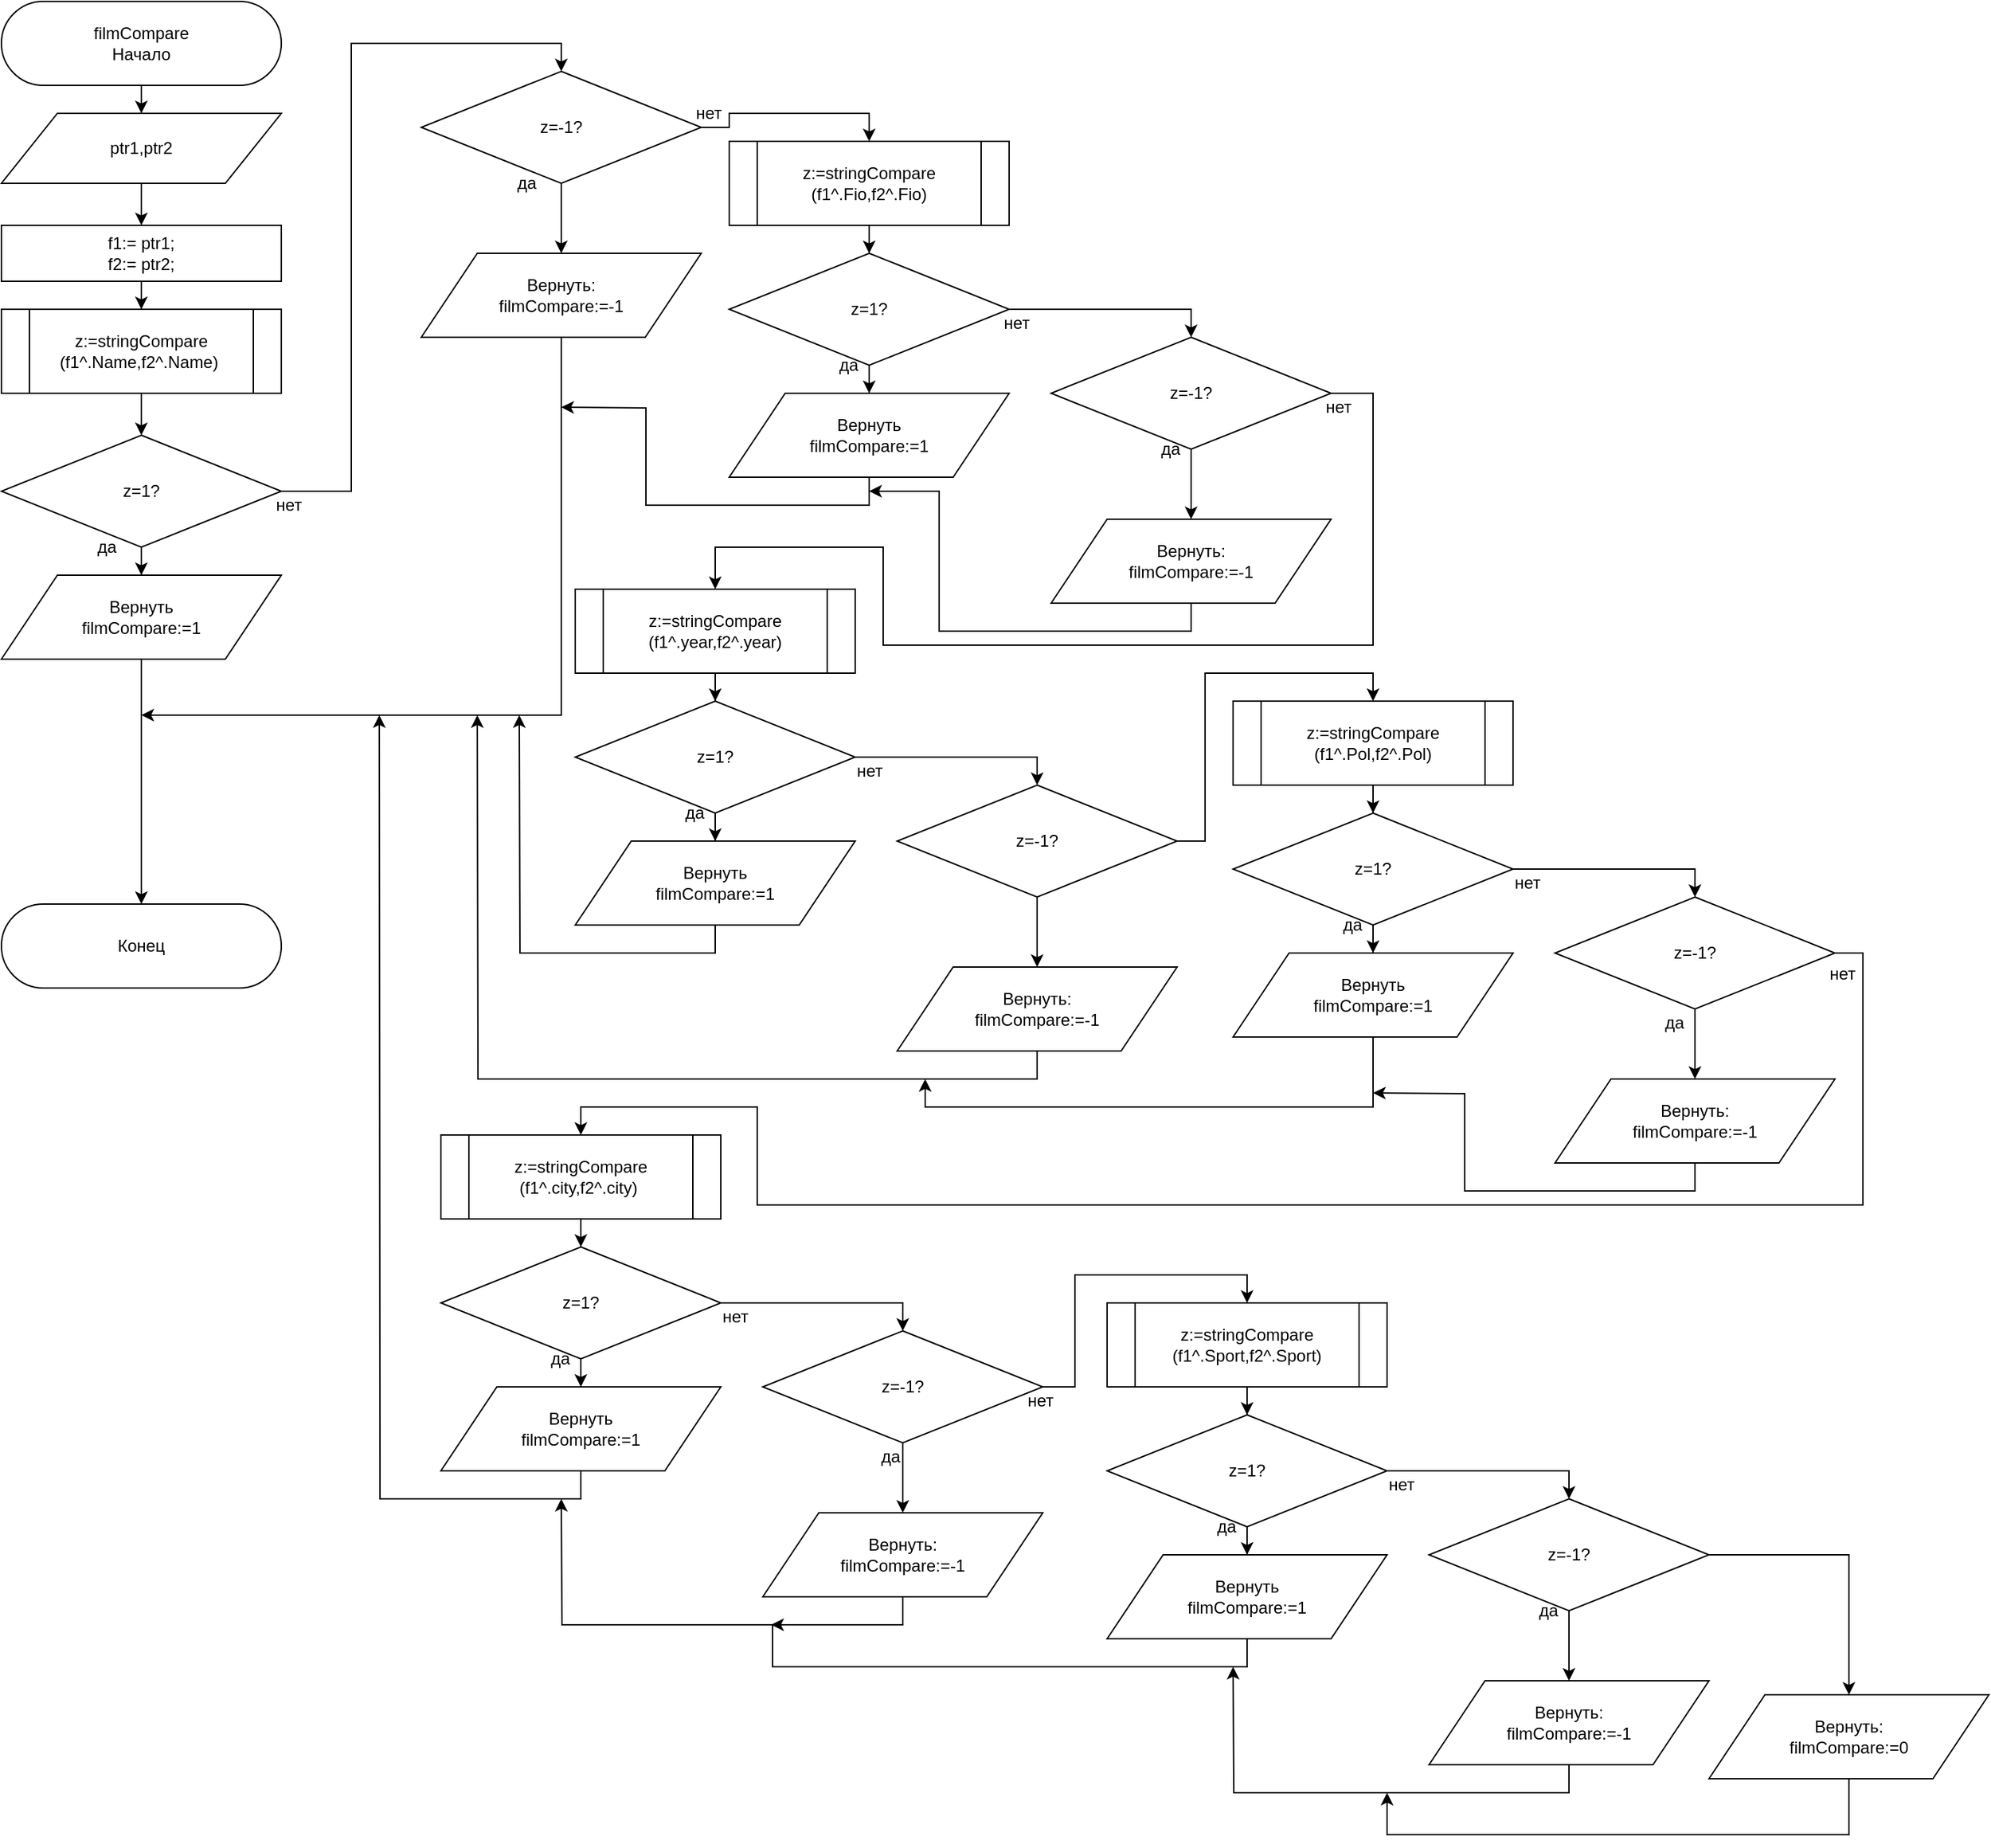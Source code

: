 <mxfile version="13.3.0"><diagram id="af2Rnwf34JvuG2i51SkC" name="Страница 1"><mxGraphModel dx="1374" dy="789" grid="1" gridSize="10" guides="1" tooltips="1" connect="1" arrows="1" fold="1" page="1" pageScale="1" pageWidth="827" pageHeight="1169" math="0" shadow="0"><root><mxCell id="0"/><mxCell id="1" parent="0"/><mxCell id="7DWT-q4n23zwbZ4vN3EC-3" style="edgeStyle=orthogonalEdgeStyle;rounded=0;orthogonalLoop=1;jettySize=auto;html=1;exitX=0.5;exitY=1;exitDx=0;exitDy=0;" edge="1" parent="1" source="7DWT-q4n23zwbZ4vN3EC-1" target="7DWT-q4n23zwbZ4vN3EC-2"><mxGeometry relative="1" as="geometry"/></mxCell><mxCell id="7DWT-q4n23zwbZ4vN3EC-1" value="filmCompare&lt;br&gt;Начало" style="rounded=1;whiteSpace=wrap;html=1;arcSize=50;" vertex="1" parent="1"><mxGeometry x="100" y="60" width="200" height="60" as="geometry"/></mxCell><mxCell id="7DWT-q4n23zwbZ4vN3EC-6" style="edgeStyle=orthogonalEdgeStyle;rounded=0;orthogonalLoop=1;jettySize=auto;html=1;exitX=0.5;exitY=1;exitDx=0;exitDy=0;" edge="1" parent="1" source="7DWT-q4n23zwbZ4vN3EC-2" target="7DWT-q4n23zwbZ4vN3EC-5"><mxGeometry relative="1" as="geometry"/></mxCell><mxCell id="7DWT-q4n23zwbZ4vN3EC-2" value="ptr1,ptr2" style="shape=parallelogram;perimeter=parallelogramPerimeter;whiteSpace=wrap;html=1;" vertex="1" parent="1"><mxGeometry x="100" y="140" width="200" height="50" as="geometry"/></mxCell><mxCell id="7DWT-q4n23zwbZ4vN3EC-9" style="edgeStyle=orthogonalEdgeStyle;rounded=0;orthogonalLoop=1;jettySize=auto;html=1;exitX=0.5;exitY=1;exitDx=0;exitDy=0;" edge="1" parent="1" source="7DWT-q4n23zwbZ4vN3EC-5" target="7DWT-q4n23zwbZ4vN3EC-8"><mxGeometry relative="1" as="geometry"/></mxCell><mxCell id="7DWT-q4n23zwbZ4vN3EC-5" value="&lt;div&gt;f1:= ptr1;&lt;/div&gt;&lt;div&gt;f2:= ptr2;&lt;/div&gt;" style="rounded=0;whiteSpace=wrap;html=1;" vertex="1" parent="1"><mxGeometry x="100" y="220" width="200" height="40" as="geometry"/></mxCell><mxCell id="7DWT-q4n23zwbZ4vN3EC-11" style="edgeStyle=orthogonalEdgeStyle;rounded=0;orthogonalLoop=1;jettySize=auto;html=1;exitX=0.5;exitY=1;exitDx=0;exitDy=0;" edge="1" parent="1" source="7DWT-q4n23zwbZ4vN3EC-8" target="7DWT-q4n23zwbZ4vN3EC-10"><mxGeometry relative="1" as="geometry"/></mxCell><mxCell id="7DWT-q4n23zwbZ4vN3EC-8" value="z:=stringCompare&lt;br&gt;(f1^.Name,f2^.Name)&amp;nbsp;" style="shape=process;whiteSpace=wrap;html=1;backgroundOutline=1;" vertex="1" parent="1"><mxGeometry x="100" y="280" width="200" height="60" as="geometry"/></mxCell><mxCell id="7DWT-q4n23zwbZ4vN3EC-13" style="edgeStyle=orthogonalEdgeStyle;rounded=0;orthogonalLoop=1;jettySize=auto;html=1;exitX=0.5;exitY=1;exitDx=0;exitDy=0;" edge="1" parent="1" source="7DWT-q4n23zwbZ4vN3EC-10" target="7DWT-q4n23zwbZ4vN3EC-12"><mxGeometry relative="1" as="geometry"/></mxCell><mxCell id="7DWT-q4n23zwbZ4vN3EC-15" style="edgeStyle=orthogonalEdgeStyle;rounded=0;orthogonalLoop=1;jettySize=auto;html=1;exitX=1;exitY=0.5;exitDx=0;exitDy=0;entryX=0.5;entryY=0;entryDx=0;entryDy=0;" edge="1" parent="1" source="7DWT-q4n23zwbZ4vN3EC-10" target="7DWT-q4n23zwbZ4vN3EC-14"><mxGeometry relative="1" as="geometry"/></mxCell><mxCell id="7DWT-q4n23zwbZ4vN3EC-10" value="z=1?" style="rhombus;whiteSpace=wrap;html=1;" vertex="1" parent="1"><mxGeometry x="100" y="370" width="200" height="80" as="geometry"/></mxCell><mxCell id="7DWT-q4n23zwbZ4vN3EC-43" style="edgeStyle=orthogonalEdgeStyle;rounded=0;orthogonalLoop=1;jettySize=auto;html=1;exitX=0.5;exitY=1;exitDx=0;exitDy=0;" edge="1" parent="1" source="7DWT-q4n23zwbZ4vN3EC-12" target="7DWT-q4n23zwbZ4vN3EC-42"><mxGeometry relative="1" as="geometry"/></mxCell><mxCell id="7DWT-q4n23zwbZ4vN3EC-12" value="Вернуть&lt;br&gt;filmCompare:=1" style="shape=parallelogram;perimeter=parallelogramPerimeter;whiteSpace=wrap;html=1;" vertex="1" parent="1"><mxGeometry x="100" y="470" width="200" height="60" as="geometry"/></mxCell><mxCell id="7DWT-q4n23zwbZ4vN3EC-17" style="edgeStyle=orthogonalEdgeStyle;rounded=0;orthogonalLoop=1;jettySize=auto;html=1;exitX=0.5;exitY=1;exitDx=0;exitDy=0;" edge="1" parent="1" source="7DWT-q4n23zwbZ4vN3EC-14" target="7DWT-q4n23zwbZ4vN3EC-16"><mxGeometry relative="1" as="geometry"/></mxCell><mxCell id="7DWT-q4n23zwbZ4vN3EC-32" style="edgeStyle=orthogonalEdgeStyle;rounded=0;orthogonalLoop=1;jettySize=auto;html=1;exitX=1;exitY=0.5;exitDx=0;exitDy=0;entryX=0.5;entryY=0;entryDx=0;entryDy=0;" edge="1" parent="1" source="7DWT-q4n23zwbZ4vN3EC-14" target="7DWT-q4n23zwbZ4vN3EC-30"><mxGeometry relative="1" as="geometry"/></mxCell><mxCell id="7DWT-q4n23zwbZ4vN3EC-14" value="z=-1?" style="rhombus;whiteSpace=wrap;html=1;" vertex="1" parent="1"><mxGeometry x="400" y="110" width="200" height="80" as="geometry"/></mxCell><mxCell id="7DWT-q4n23zwbZ4vN3EC-44" style="edgeStyle=orthogonalEdgeStyle;rounded=0;orthogonalLoop=1;jettySize=auto;html=1;exitX=0.5;exitY=1;exitDx=0;exitDy=0;" edge="1" parent="1" source="7DWT-q4n23zwbZ4vN3EC-16"><mxGeometry relative="1" as="geometry"><mxPoint x="200" y="570" as="targetPoint"/><Array as="points"><mxPoint x="500" y="570"/><mxPoint x="260" y="570"/></Array></mxGeometry></mxCell><mxCell id="7DWT-q4n23zwbZ4vN3EC-16" value="Вернуть:&lt;br&gt;filmCompare:=-1" style="shape=parallelogram;perimeter=parallelogramPerimeter;whiteSpace=wrap;html=1;" vertex="1" parent="1"><mxGeometry x="400" y="240" width="200" height="60" as="geometry"/></mxCell><mxCell id="7DWT-q4n23zwbZ4vN3EC-18" style="edgeStyle=orthogonalEdgeStyle;rounded=0;orthogonalLoop=1;jettySize=auto;html=1;exitX=0.5;exitY=1;exitDx=0;exitDy=0;" edge="1" parent="1" source="7DWT-q4n23zwbZ4vN3EC-19" target="7DWT-q4n23zwbZ4vN3EC-20"><mxGeometry relative="1" as="geometry"/></mxCell><mxCell id="7DWT-q4n23zwbZ4vN3EC-25" style="edgeStyle=orthogonalEdgeStyle;rounded=0;orthogonalLoop=1;jettySize=auto;html=1;exitX=1;exitY=0.5;exitDx=0;exitDy=0;entryX=0.5;entryY=0;entryDx=0;entryDy=0;" edge="1" parent="1" source="7DWT-q4n23zwbZ4vN3EC-19" target="7DWT-q4n23zwbZ4vN3EC-23"><mxGeometry relative="1" as="geometry"/></mxCell><mxCell id="7DWT-q4n23zwbZ4vN3EC-19" value="z=1?" style="rhombus;whiteSpace=wrap;html=1;" vertex="1" parent="1"><mxGeometry x="620" y="240" width="200" height="80" as="geometry"/></mxCell><mxCell id="7DWT-q4n23zwbZ4vN3EC-45" style="edgeStyle=orthogonalEdgeStyle;rounded=0;orthogonalLoop=1;jettySize=auto;html=1;exitX=0.5;exitY=1;exitDx=0;exitDy=0;" edge="1" parent="1" source="7DWT-q4n23zwbZ4vN3EC-20"><mxGeometry relative="1" as="geometry"><mxPoint x="500" y="350" as="targetPoint"/></mxGeometry></mxCell><mxCell id="7DWT-q4n23zwbZ4vN3EC-20" value="Вернуть&lt;br&gt;filmCompare:=1" style="shape=parallelogram;perimeter=parallelogramPerimeter;whiteSpace=wrap;html=1;" vertex="1" parent="1"><mxGeometry x="620" y="340" width="200" height="60" as="geometry"/></mxCell><mxCell id="7DWT-q4n23zwbZ4vN3EC-22" style="edgeStyle=orthogonalEdgeStyle;rounded=0;orthogonalLoop=1;jettySize=auto;html=1;exitX=0.5;exitY=1;exitDx=0;exitDy=0;" edge="1" parent="1" source="7DWT-q4n23zwbZ4vN3EC-23" target="7DWT-q4n23zwbZ4vN3EC-24"><mxGeometry relative="1" as="geometry"/></mxCell><mxCell id="7DWT-q4n23zwbZ4vN3EC-47" style="edgeStyle=orthogonalEdgeStyle;rounded=0;orthogonalLoop=1;jettySize=auto;html=1;exitX=1;exitY=0.5;exitDx=0;exitDy=0;entryX=0.5;entryY=0;entryDx=0;entryDy=0;" edge="1" parent="1" source="7DWT-q4n23zwbZ4vN3EC-23" target="7DWT-q4n23zwbZ4vN3EC-41"><mxGeometry relative="1" as="geometry"><Array as="points"><mxPoint x="1080" y="340"/><mxPoint x="1080" y="520"/><mxPoint x="730" y="520"/><mxPoint x="730" y="450"/><mxPoint x="610" y="450"/></Array></mxGeometry></mxCell><mxCell id="7DWT-q4n23zwbZ4vN3EC-23" value="z=-1?" style="rhombus;whiteSpace=wrap;html=1;" vertex="1" parent="1"><mxGeometry x="850" y="300" width="200" height="80" as="geometry"/></mxCell><mxCell id="7DWT-q4n23zwbZ4vN3EC-46" style="edgeStyle=orthogonalEdgeStyle;rounded=0;orthogonalLoop=1;jettySize=auto;html=1;exitX=0.5;exitY=1;exitDx=0;exitDy=0;" edge="1" parent="1" source="7DWT-q4n23zwbZ4vN3EC-24"><mxGeometry relative="1" as="geometry"><mxPoint x="720" y="410" as="targetPoint"/><Array as="points"><mxPoint x="950" y="510"/><mxPoint x="770" y="510"/><mxPoint x="770" y="410"/></Array></mxGeometry></mxCell><mxCell id="7DWT-q4n23zwbZ4vN3EC-24" value="Вернуть:&lt;br&gt;filmCompare:=-1" style="shape=parallelogram;perimeter=parallelogramPerimeter;whiteSpace=wrap;html=1;" vertex="1" parent="1"><mxGeometry x="850" y="430" width="200" height="60" as="geometry"/></mxCell><mxCell id="7DWT-q4n23zwbZ4vN3EC-31" style="edgeStyle=orthogonalEdgeStyle;rounded=0;orthogonalLoop=1;jettySize=auto;html=1;exitX=0.5;exitY=1;exitDx=0;exitDy=0;" edge="1" parent="1" source="7DWT-q4n23zwbZ4vN3EC-30" target="7DWT-q4n23zwbZ4vN3EC-19"><mxGeometry relative="1" as="geometry"/></mxCell><mxCell id="7DWT-q4n23zwbZ4vN3EC-30" value="z:=stringCompare&lt;br&gt;(f1^.Fio,f2^.Fio)" style="shape=process;whiteSpace=wrap;html=1;backgroundOutline=1;" vertex="1" parent="1"><mxGeometry x="620" y="160" width="200" height="60" as="geometry"/></mxCell><mxCell id="7DWT-q4n23zwbZ4vN3EC-33" style="edgeStyle=orthogonalEdgeStyle;rounded=0;orthogonalLoop=1;jettySize=auto;html=1;exitX=0.5;exitY=1;exitDx=0;exitDy=0;" edge="1" parent="1" source="7DWT-q4n23zwbZ4vN3EC-35" target="7DWT-q4n23zwbZ4vN3EC-36"><mxGeometry relative="1" as="geometry"/></mxCell><mxCell id="7DWT-q4n23zwbZ4vN3EC-34" style="edgeStyle=orthogonalEdgeStyle;rounded=0;orthogonalLoop=1;jettySize=auto;html=1;exitX=1;exitY=0.5;exitDx=0;exitDy=0;entryX=0.5;entryY=0;entryDx=0;entryDy=0;" edge="1" parent="1" source="7DWT-q4n23zwbZ4vN3EC-35" target="7DWT-q4n23zwbZ4vN3EC-38"><mxGeometry relative="1" as="geometry"/></mxCell><mxCell id="7DWT-q4n23zwbZ4vN3EC-35" value="z=1?" style="rhombus;whiteSpace=wrap;html=1;" vertex="1" parent="1"><mxGeometry x="510" y="560" width="200" height="80" as="geometry"/></mxCell><mxCell id="7DWT-q4n23zwbZ4vN3EC-56" style="edgeStyle=orthogonalEdgeStyle;rounded=0;orthogonalLoop=1;jettySize=auto;html=1;exitX=0.5;exitY=1;exitDx=0;exitDy=0;" edge="1" parent="1" source="7DWT-q4n23zwbZ4vN3EC-36"><mxGeometry relative="1" as="geometry"><mxPoint x="470" y="570" as="targetPoint"/></mxGeometry></mxCell><mxCell id="7DWT-q4n23zwbZ4vN3EC-36" value="Вернуть&lt;br&gt;filmCompare:=1" style="shape=parallelogram;perimeter=parallelogramPerimeter;whiteSpace=wrap;html=1;" vertex="1" parent="1"><mxGeometry x="510" y="660" width="200" height="60" as="geometry"/></mxCell><mxCell id="7DWT-q4n23zwbZ4vN3EC-37" style="edgeStyle=orthogonalEdgeStyle;rounded=0;orthogonalLoop=1;jettySize=auto;html=1;exitX=0.5;exitY=1;exitDx=0;exitDy=0;" edge="1" parent="1" source="7DWT-q4n23zwbZ4vN3EC-38" target="7DWT-q4n23zwbZ4vN3EC-39"><mxGeometry relative="1" as="geometry"/></mxCell><mxCell id="7DWT-q4n23zwbZ4vN3EC-72" style="edgeStyle=orthogonalEdgeStyle;rounded=0;orthogonalLoop=1;jettySize=auto;html=1;exitX=1;exitY=0.5;exitDx=0;exitDy=0;entryX=0.5;entryY=0;entryDx=0;entryDy=0;" edge="1" parent="1" source="7DWT-q4n23zwbZ4vN3EC-38" target="7DWT-q4n23zwbZ4vN3EC-69"><mxGeometry relative="1" as="geometry"/></mxCell><mxCell id="7DWT-q4n23zwbZ4vN3EC-38" value="z=-1?" style="rhombus;whiteSpace=wrap;html=1;" vertex="1" parent="1"><mxGeometry x="740" y="620" width="200" height="80" as="geometry"/></mxCell><mxCell id="7DWT-q4n23zwbZ4vN3EC-57" style="edgeStyle=orthogonalEdgeStyle;rounded=0;orthogonalLoop=1;jettySize=auto;html=1;exitX=0.5;exitY=1;exitDx=0;exitDy=0;" edge="1" parent="1" source="7DWT-q4n23zwbZ4vN3EC-39"><mxGeometry relative="1" as="geometry"><mxPoint x="440" y="570" as="targetPoint"/></mxGeometry></mxCell><mxCell id="7DWT-q4n23zwbZ4vN3EC-39" value="Вернуть:&lt;br&gt;filmCompare:=-1" style="shape=parallelogram;perimeter=parallelogramPerimeter;whiteSpace=wrap;html=1;" vertex="1" parent="1"><mxGeometry x="740" y="750" width="200" height="60" as="geometry"/></mxCell><mxCell id="7DWT-q4n23zwbZ4vN3EC-40" style="edgeStyle=orthogonalEdgeStyle;rounded=0;orthogonalLoop=1;jettySize=auto;html=1;exitX=0.5;exitY=1;exitDx=0;exitDy=0;" edge="1" parent="1" source="7DWT-q4n23zwbZ4vN3EC-41" target="7DWT-q4n23zwbZ4vN3EC-35"><mxGeometry relative="1" as="geometry"/></mxCell><mxCell id="7DWT-q4n23zwbZ4vN3EC-41" value="z:=stringCompare&lt;br&gt;(f1^.year,f2^.year)" style="shape=process;whiteSpace=wrap;html=1;backgroundOutline=1;" vertex="1" parent="1"><mxGeometry x="510" y="480" width="200" height="60" as="geometry"/></mxCell><mxCell id="7DWT-q4n23zwbZ4vN3EC-42" value="Конец" style="rounded=1;whiteSpace=wrap;html=1;arcSize=50;" vertex="1" parent="1"><mxGeometry x="100" y="705" width="200" height="60" as="geometry"/></mxCell><mxCell id="7DWT-q4n23zwbZ4vN3EC-48" value="да" style="text;html=1;align=center;verticalAlign=middle;resizable=0;points=[];autosize=1;" vertex="1" parent="1"><mxGeometry x="160" y="440" width="30" height="20" as="geometry"/></mxCell><mxCell id="7DWT-q4n23zwbZ4vN3EC-49" value="нет" style="text;html=1;align=center;verticalAlign=middle;resizable=0;points=[];autosize=1;" vertex="1" parent="1"><mxGeometry x="290" y="410" width="30" height="20" as="geometry"/></mxCell><mxCell id="7DWT-q4n23zwbZ4vN3EC-50" value="да" style="text;html=1;align=center;verticalAlign=middle;resizable=0;points=[];autosize=1;" vertex="1" parent="1"><mxGeometry x="460" y="180" width="30" height="20" as="geometry"/></mxCell><mxCell id="7DWT-q4n23zwbZ4vN3EC-51" value="нет" style="text;html=1;align=center;verticalAlign=middle;resizable=0;points=[];autosize=1;" vertex="1" parent="1"><mxGeometry x="590" y="130" width="30" height="20" as="geometry"/></mxCell><mxCell id="7DWT-q4n23zwbZ4vN3EC-52" value="да" style="text;html=1;align=center;verticalAlign=middle;resizable=0;points=[];autosize=1;" vertex="1" parent="1"><mxGeometry x="690" y="310" width="30" height="20" as="geometry"/></mxCell><mxCell id="7DWT-q4n23zwbZ4vN3EC-53" value="нет" style="text;html=1;align=center;verticalAlign=middle;resizable=0;points=[];autosize=1;" vertex="1" parent="1"><mxGeometry x="810" y="280" width="30" height="20" as="geometry"/></mxCell><mxCell id="7DWT-q4n23zwbZ4vN3EC-54" value="нет" style="text;html=1;align=center;verticalAlign=middle;resizable=0;points=[];autosize=1;" vertex="1" parent="1"><mxGeometry x="1040" y="340" width="30" height="20" as="geometry"/></mxCell><mxCell id="7DWT-q4n23zwbZ4vN3EC-55" value="да" style="text;html=1;align=center;verticalAlign=middle;resizable=0;points=[];autosize=1;" vertex="1" parent="1"><mxGeometry x="920" y="370" width="30" height="20" as="geometry"/></mxCell><mxCell id="7DWT-q4n23zwbZ4vN3EC-59" value="да" style="text;html=1;align=center;verticalAlign=middle;resizable=0;points=[];autosize=1;" vertex="1" parent="1"><mxGeometry x="580" y="630" width="30" height="20" as="geometry"/></mxCell><mxCell id="7DWT-q4n23zwbZ4vN3EC-60" value="нет" style="text;html=1;align=center;verticalAlign=middle;resizable=0;points=[];autosize=1;" vertex="1" parent="1"><mxGeometry x="705" y="600" width="30" height="20" as="geometry"/></mxCell><mxCell id="7DWT-q4n23zwbZ4vN3EC-61" style="edgeStyle=orthogonalEdgeStyle;rounded=0;orthogonalLoop=1;jettySize=auto;html=1;exitX=0.5;exitY=1;exitDx=0;exitDy=0;" edge="1" source="7DWT-q4n23zwbZ4vN3EC-63" target="7DWT-q4n23zwbZ4vN3EC-64" parent="1"><mxGeometry relative="1" as="geometry"/></mxCell><mxCell id="7DWT-q4n23zwbZ4vN3EC-62" style="edgeStyle=orthogonalEdgeStyle;rounded=0;orthogonalLoop=1;jettySize=auto;html=1;exitX=1;exitY=0.5;exitDx=0;exitDy=0;entryX=0.5;entryY=0;entryDx=0;entryDy=0;" edge="1" source="7DWT-q4n23zwbZ4vN3EC-63" target="7DWT-q4n23zwbZ4vN3EC-66" parent="1"><mxGeometry relative="1" as="geometry"/></mxCell><mxCell id="7DWT-q4n23zwbZ4vN3EC-63" value="z=1?" style="rhombus;whiteSpace=wrap;html=1;" vertex="1" parent="1"><mxGeometry x="980" y="640" width="200" height="80" as="geometry"/></mxCell><mxCell id="7DWT-q4n23zwbZ4vN3EC-73" style="edgeStyle=orthogonalEdgeStyle;rounded=0;orthogonalLoop=1;jettySize=auto;html=1;exitX=0.5;exitY=1;exitDx=0;exitDy=0;" edge="1" parent="1" source="7DWT-q4n23zwbZ4vN3EC-64"><mxGeometry relative="1" as="geometry"><mxPoint x="760" y="830" as="targetPoint"/><Array as="points"><mxPoint x="1080" y="850"/><mxPoint x="760" y="850"/></Array></mxGeometry></mxCell><mxCell id="7DWT-q4n23zwbZ4vN3EC-64" value="Вернуть&lt;br&gt;filmCompare:=1" style="shape=parallelogram;perimeter=parallelogramPerimeter;whiteSpace=wrap;html=1;" vertex="1" parent="1"><mxGeometry x="980" y="740" width="200" height="60" as="geometry"/></mxCell><mxCell id="7DWT-q4n23zwbZ4vN3EC-65" style="edgeStyle=orthogonalEdgeStyle;rounded=0;orthogonalLoop=1;jettySize=auto;html=1;exitX=0.5;exitY=1;exitDx=0;exitDy=0;" edge="1" source="7DWT-q4n23zwbZ4vN3EC-66" target="7DWT-q4n23zwbZ4vN3EC-67" parent="1"><mxGeometry relative="1" as="geometry"/></mxCell><mxCell id="7DWT-q4n23zwbZ4vN3EC-104" style="edgeStyle=orthogonalEdgeStyle;rounded=0;orthogonalLoop=1;jettySize=auto;html=1;exitX=1;exitY=0.5;exitDx=0;exitDy=0;entryX=0.5;entryY=0;entryDx=0;entryDy=0;" edge="1" parent="1" source="7DWT-q4n23zwbZ4vN3EC-66" target="7DWT-q4n23zwbZ4vN3EC-84"><mxGeometry relative="1" as="geometry"><Array as="points"><mxPoint x="1430" y="740"/><mxPoint x="1430" y="920"/><mxPoint x="640" y="920"/><mxPoint x="640" y="850"/><mxPoint x="514" y="850"/></Array></mxGeometry></mxCell><mxCell id="7DWT-q4n23zwbZ4vN3EC-66" value="z=-1?" style="rhombus;whiteSpace=wrap;html=1;" vertex="1" parent="1"><mxGeometry x="1210" y="700" width="200" height="80" as="geometry"/></mxCell><mxCell id="7DWT-q4n23zwbZ4vN3EC-74" style="edgeStyle=orthogonalEdgeStyle;rounded=0;orthogonalLoop=1;jettySize=auto;html=1;exitX=0.5;exitY=1;exitDx=0;exitDy=0;" edge="1" parent="1" source="7DWT-q4n23zwbZ4vN3EC-67"><mxGeometry relative="1" as="geometry"><mxPoint x="1080" y="840" as="targetPoint"/></mxGeometry></mxCell><mxCell id="7DWT-q4n23zwbZ4vN3EC-67" value="Вернуть:&lt;br&gt;filmCompare:=-1" style="shape=parallelogram;perimeter=parallelogramPerimeter;whiteSpace=wrap;html=1;" vertex="1" parent="1"><mxGeometry x="1210" y="830" width="200" height="60" as="geometry"/></mxCell><mxCell id="7DWT-q4n23zwbZ4vN3EC-68" style="edgeStyle=orthogonalEdgeStyle;rounded=0;orthogonalLoop=1;jettySize=auto;html=1;exitX=0.5;exitY=1;exitDx=0;exitDy=0;" edge="1" source="7DWT-q4n23zwbZ4vN3EC-69" target="7DWT-q4n23zwbZ4vN3EC-63" parent="1"><mxGeometry relative="1" as="geometry"/></mxCell><mxCell id="7DWT-q4n23zwbZ4vN3EC-69" value="z:=stringCompare&lt;br&gt;(f1^.Pol,f2^.Pol)" style="shape=process;whiteSpace=wrap;html=1;backgroundOutline=1;" vertex="1" parent="1"><mxGeometry x="980" y="560" width="200" height="60" as="geometry"/></mxCell><mxCell id="7DWT-q4n23zwbZ4vN3EC-70" value="да" style="text;html=1;align=center;verticalAlign=middle;resizable=0;points=[];autosize=1;" vertex="1" parent="1"><mxGeometry x="1050" y="710" width="30" height="20" as="geometry"/></mxCell><mxCell id="7DWT-q4n23zwbZ4vN3EC-71" value="нет" style="text;html=1;align=center;verticalAlign=middle;resizable=0;points=[];autosize=1;" vertex="1" parent="1"><mxGeometry x="1175" y="680" width="30" height="20" as="geometry"/></mxCell><mxCell id="7DWT-q4n23zwbZ4vN3EC-75" style="edgeStyle=orthogonalEdgeStyle;rounded=0;orthogonalLoop=1;jettySize=auto;html=1;exitX=0.5;exitY=1;exitDx=0;exitDy=0;" edge="1" parent="1" source="7DWT-q4n23zwbZ4vN3EC-77" target="7DWT-q4n23zwbZ4vN3EC-78"><mxGeometry relative="1" as="geometry"/></mxCell><mxCell id="7DWT-q4n23zwbZ4vN3EC-76" style="edgeStyle=orthogonalEdgeStyle;rounded=0;orthogonalLoop=1;jettySize=auto;html=1;exitX=1;exitY=0.5;exitDx=0;exitDy=0;entryX=0.5;entryY=0;entryDx=0;entryDy=0;" edge="1" parent="1" source="7DWT-q4n23zwbZ4vN3EC-77" target="7DWT-q4n23zwbZ4vN3EC-80"><mxGeometry relative="1" as="geometry"/></mxCell><mxCell id="7DWT-q4n23zwbZ4vN3EC-77" value="z=1?" style="rhombus;whiteSpace=wrap;html=1;" vertex="1" parent="1"><mxGeometry x="414" y="950" width="200" height="80" as="geometry"/></mxCell><mxCell id="7DWT-q4n23zwbZ4vN3EC-102" style="edgeStyle=orthogonalEdgeStyle;rounded=0;orthogonalLoop=1;jettySize=auto;html=1;exitX=0.5;exitY=1;exitDx=0;exitDy=0;" edge="1" parent="1" source="7DWT-q4n23zwbZ4vN3EC-78"><mxGeometry relative="1" as="geometry"><mxPoint x="370" y="570" as="targetPoint"/></mxGeometry></mxCell><mxCell id="7DWT-q4n23zwbZ4vN3EC-78" value="Вернуть&lt;br&gt;filmCompare:=1" style="shape=parallelogram;perimeter=parallelogramPerimeter;whiteSpace=wrap;html=1;" vertex="1" parent="1"><mxGeometry x="414" y="1050" width="200" height="60" as="geometry"/></mxCell><mxCell id="7DWT-q4n23zwbZ4vN3EC-79" style="edgeStyle=orthogonalEdgeStyle;rounded=0;orthogonalLoop=1;jettySize=auto;html=1;exitX=0.5;exitY=1;exitDx=0;exitDy=0;" edge="1" parent="1" source="7DWT-q4n23zwbZ4vN3EC-80" target="7DWT-q4n23zwbZ4vN3EC-82"><mxGeometry relative="1" as="geometry"/></mxCell><mxCell id="7DWT-q4n23zwbZ4vN3EC-101" style="edgeStyle=orthogonalEdgeStyle;rounded=0;orthogonalLoop=1;jettySize=auto;html=1;exitX=1;exitY=0.5;exitDx=0;exitDy=0;entryX=0.5;entryY=0;entryDx=0;entryDy=0;" edge="1" parent="1" source="7DWT-q4n23zwbZ4vN3EC-80" target="7DWT-q4n23zwbZ4vN3EC-96"><mxGeometry relative="1" as="geometry"/></mxCell><mxCell id="7DWT-q4n23zwbZ4vN3EC-80" value="z=-1?" style="rhombus;whiteSpace=wrap;html=1;" vertex="1" parent="1"><mxGeometry x="644" y="1010" width="200" height="80" as="geometry"/></mxCell><mxCell id="7DWT-q4n23zwbZ4vN3EC-81" style="edgeStyle=orthogonalEdgeStyle;rounded=0;orthogonalLoop=1;jettySize=auto;html=1;exitX=0.5;exitY=1;exitDx=0;exitDy=0;" edge="1" parent="1" source="7DWT-q4n23zwbZ4vN3EC-82"><mxGeometry relative="1" as="geometry"><mxPoint x="500" y="1130" as="targetPoint"/></mxGeometry></mxCell><mxCell id="7DWT-q4n23zwbZ4vN3EC-82" value="Вернуть:&lt;br&gt;filmCompare:=-1" style="shape=parallelogram;perimeter=parallelogramPerimeter;whiteSpace=wrap;html=1;" vertex="1" parent="1"><mxGeometry x="644" y="1140" width="200" height="60" as="geometry"/></mxCell><mxCell id="7DWT-q4n23zwbZ4vN3EC-83" style="edgeStyle=orthogonalEdgeStyle;rounded=0;orthogonalLoop=1;jettySize=auto;html=1;exitX=0.5;exitY=1;exitDx=0;exitDy=0;" edge="1" parent="1" source="7DWT-q4n23zwbZ4vN3EC-84" target="7DWT-q4n23zwbZ4vN3EC-77"><mxGeometry relative="1" as="geometry"/></mxCell><mxCell id="7DWT-q4n23zwbZ4vN3EC-84" value="z:=stringCompare&lt;br&gt;(f1^.city,f2^.city)&amp;nbsp;" style="shape=process;whiteSpace=wrap;html=1;backgroundOutline=1;" vertex="1" parent="1"><mxGeometry x="414" y="870" width="200" height="60" as="geometry"/></mxCell><mxCell id="7DWT-q4n23zwbZ4vN3EC-85" value="да" style="text;html=1;align=center;verticalAlign=middle;resizable=0;points=[];autosize=1;" vertex="1" parent="1"><mxGeometry x="484" y="1020" width="30" height="20" as="geometry"/></mxCell><mxCell id="7DWT-q4n23zwbZ4vN3EC-86" value="нет" style="text;html=1;align=center;verticalAlign=middle;resizable=0;points=[];autosize=1;" vertex="1" parent="1"><mxGeometry x="609" y="990" width="30" height="20" as="geometry"/></mxCell><mxCell id="7DWT-q4n23zwbZ4vN3EC-87" style="edgeStyle=orthogonalEdgeStyle;rounded=0;orthogonalLoop=1;jettySize=auto;html=1;exitX=0.5;exitY=1;exitDx=0;exitDy=0;" edge="1" parent="1" source="7DWT-q4n23zwbZ4vN3EC-89" target="7DWT-q4n23zwbZ4vN3EC-90"><mxGeometry relative="1" as="geometry"/></mxCell><mxCell id="7DWT-q4n23zwbZ4vN3EC-88" style="edgeStyle=orthogonalEdgeStyle;rounded=0;orthogonalLoop=1;jettySize=auto;html=1;exitX=1;exitY=0.5;exitDx=0;exitDy=0;entryX=0.5;entryY=0;entryDx=0;entryDy=0;" edge="1" parent="1" source="7DWT-q4n23zwbZ4vN3EC-89" target="7DWT-q4n23zwbZ4vN3EC-92"><mxGeometry relative="1" as="geometry"/></mxCell><mxCell id="7DWT-q4n23zwbZ4vN3EC-89" value="z=1?" style="rhombus;whiteSpace=wrap;html=1;" vertex="1" parent="1"><mxGeometry x="890" y="1070" width="200" height="80" as="geometry"/></mxCell><mxCell id="7DWT-q4n23zwbZ4vN3EC-110" style="edgeStyle=orthogonalEdgeStyle;rounded=0;orthogonalLoop=1;jettySize=auto;html=1;exitX=0.5;exitY=1;exitDx=0;exitDy=0;" edge="1" parent="1" source="7DWT-q4n23zwbZ4vN3EC-90"><mxGeometry relative="1" as="geometry"><mxPoint x="650" y="1220" as="targetPoint"/><Array as="points"><mxPoint x="990" y="1250"/><mxPoint x="651" y="1250"/></Array></mxGeometry></mxCell><mxCell id="7DWT-q4n23zwbZ4vN3EC-90" value="Вернуть&lt;br&gt;filmCompare:=1" style="shape=parallelogram;perimeter=parallelogramPerimeter;whiteSpace=wrap;html=1;" vertex="1" parent="1"><mxGeometry x="890" y="1170" width="200" height="60" as="geometry"/></mxCell><mxCell id="7DWT-q4n23zwbZ4vN3EC-91" style="edgeStyle=orthogonalEdgeStyle;rounded=0;orthogonalLoop=1;jettySize=auto;html=1;exitX=0.5;exitY=1;exitDx=0;exitDy=0;" edge="1" parent="1" source="7DWT-q4n23zwbZ4vN3EC-92" target="7DWT-q4n23zwbZ4vN3EC-94"><mxGeometry relative="1" as="geometry"/></mxCell><mxCell id="7DWT-q4n23zwbZ4vN3EC-112" style="edgeStyle=orthogonalEdgeStyle;rounded=0;orthogonalLoop=1;jettySize=auto;html=1;exitX=1;exitY=0.5;exitDx=0;exitDy=0;" edge="1" parent="1" source="7DWT-q4n23zwbZ4vN3EC-92" target="7DWT-q4n23zwbZ4vN3EC-111"><mxGeometry relative="1" as="geometry"/></mxCell><mxCell id="7DWT-q4n23zwbZ4vN3EC-92" value="z=-1?" style="rhombus;whiteSpace=wrap;html=1;" vertex="1" parent="1"><mxGeometry x="1120" y="1130" width="200" height="80" as="geometry"/></mxCell><mxCell id="7DWT-q4n23zwbZ4vN3EC-93" style="edgeStyle=orthogonalEdgeStyle;rounded=0;orthogonalLoop=1;jettySize=auto;html=1;exitX=0.5;exitY=1;exitDx=0;exitDy=0;" edge="1" parent="1" source="7DWT-q4n23zwbZ4vN3EC-94"><mxGeometry relative="1" as="geometry"><mxPoint x="980" y="1250" as="targetPoint"/></mxGeometry></mxCell><mxCell id="7DWT-q4n23zwbZ4vN3EC-94" value="Вернуть:&lt;br&gt;filmCompare:=-1" style="shape=parallelogram;perimeter=parallelogramPerimeter;whiteSpace=wrap;html=1;" vertex="1" parent="1"><mxGeometry x="1120" y="1260" width="200" height="60" as="geometry"/></mxCell><mxCell id="7DWT-q4n23zwbZ4vN3EC-95" style="edgeStyle=orthogonalEdgeStyle;rounded=0;orthogonalLoop=1;jettySize=auto;html=1;exitX=0.5;exitY=1;exitDx=0;exitDy=0;" edge="1" parent="1" source="7DWT-q4n23zwbZ4vN3EC-96" target="7DWT-q4n23zwbZ4vN3EC-89"><mxGeometry relative="1" as="geometry"/></mxCell><mxCell id="7DWT-q4n23zwbZ4vN3EC-96" value="z:=stringCompare&lt;br&gt;(f1^.Sport,f2^.Sport)" style="shape=process;whiteSpace=wrap;html=1;backgroundOutline=1;" vertex="1" parent="1"><mxGeometry x="890" y="990" width="200" height="60" as="geometry"/></mxCell><mxCell id="7DWT-q4n23zwbZ4vN3EC-97" value="да" style="text;html=1;align=center;verticalAlign=middle;resizable=0;points=[];autosize=1;" vertex="1" parent="1"><mxGeometry x="960" y="1140" width="30" height="20" as="geometry"/></mxCell><mxCell id="7DWT-q4n23zwbZ4vN3EC-98" value="нет" style="text;html=1;align=center;verticalAlign=middle;resizable=0;points=[];autosize=1;" vertex="1" parent="1"><mxGeometry x="1085" y="1110" width="30" height="20" as="geometry"/></mxCell><mxCell id="7DWT-q4n23zwbZ4vN3EC-103" value="да" style="text;html=1;align=center;verticalAlign=middle;resizable=0;points=[];autosize=1;" vertex="1" parent="1"><mxGeometry x="1280" y="780" width="30" height="20" as="geometry"/></mxCell><mxCell id="7DWT-q4n23zwbZ4vN3EC-105" value="нет" style="text;html=1;align=center;verticalAlign=middle;resizable=0;points=[];autosize=1;" vertex="1" parent="1"><mxGeometry x="1400" y="745" width="30" height="20" as="geometry"/></mxCell><mxCell id="7DWT-q4n23zwbZ4vN3EC-106" value="да" style="text;html=1;align=center;verticalAlign=middle;resizable=0;points=[];autosize=1;" vertex="1" parent="1"><mxGeometry x="720" y="1090" width="30" height="20" as="geometry"/></mxCell><mxCell id="7DWT-q4n23zwbZ4vN3EC-107" value="нет" style="text;html=1;align=center;verticalAlign=middle;resizable=0;points=[];autosize=1;" vertex="1" parent="1"><mxGeometry x="827" y="1050" width="30" height="20" as="geometry"/></mxCell><mxCell id="7DWT-q4n23zwbZ4vN3EC-109" value="да" style="text;html=1;align=center;verticalAlign=middle;resizable=0;points=[];autosize=1;" vertex="1" parent="1"><mxGeometry x="1190" y="1200" width="30" height="20" as="geometry"/></mxCell><mxCell id="7DWT-q4n23zwbZ4vN3EC-113" style="edgeStyle=orthogonalEdgeStyle;rounded=0;orthogonalLoop=1;jettySize=auto;html=1;exitX=0.5;exitY=1;exitDx=0;exitDy=0;" edge="1" parent="1" source="7DWT-q4n23zwbZ4vN3EC-111"><mxGeometry relative="1" as="geometry"><mxPoint x="1090" y="1340" as="targetPoint"/><Array as="points"><mxPoint x="1420" y="1370"/><mxPoint x="1090" y="1370"/></Array></mxGeometry></mxCell><mxCell id="7DWT-q4n23zwbZ4vN3EC-111" value="Вернуть:&lt;br&gt;filmCompare:=0" style="shape=parallelogram;perimeter=parallelogramPerimeter;whiteSpace=wrap;html=1;" vertex="1" parent="1"><mxGeometry x="1320" y="1270" width="200" height="60" as="geometry"/></mxCell></root></mxGraphModel></diagram></mxfile>